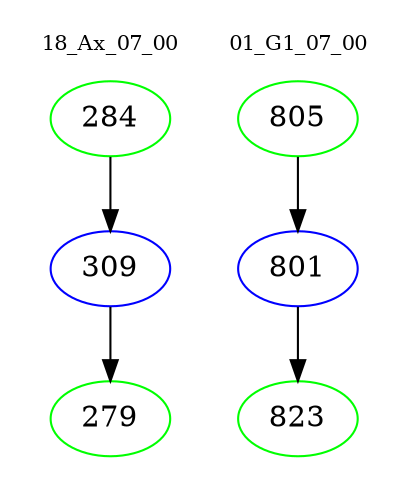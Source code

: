 digraph{
subgraph cluster_0 {
color = white
label = "18_Ax_07_00";
fontsize=10;
T0_284 [label="284", color="green"]
T0_284 -> T0_309 [color="black"]
T0_309 [label="309", color="blue"]
T0_309 -> T0_279 [color="black"]
T0_279 [label="279", color="green"]
}
subgraph cluster_1 {
color = white
label = "01_G1_07_00";
fontsize=10;
T1_805 [label="805", color="green"]
T1_805 -> T1_801 [color="black"]
T1_801 [label="801", color="blue"]
T1_801 -> T1_823 [color="black"]
T1_823 [label="823", color="green"]
}
}
